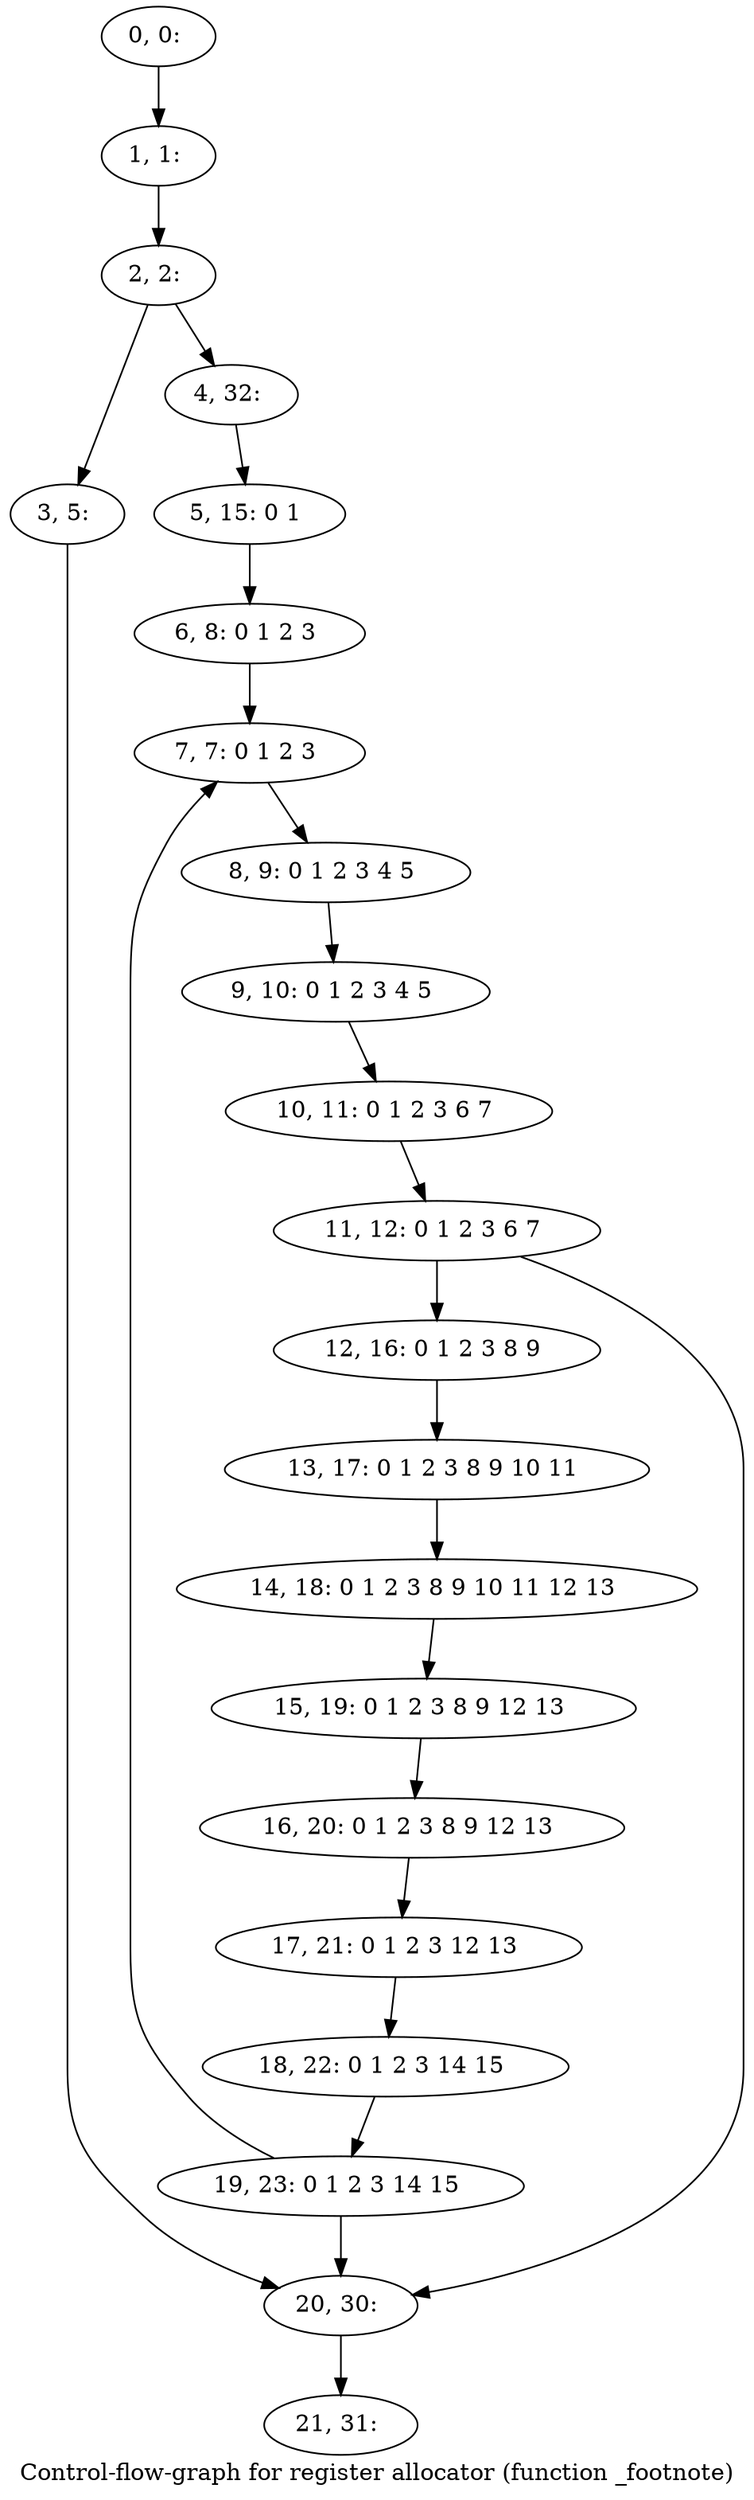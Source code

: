 digraph G {
graph [label="Control-flow-graph for register allocator (function _footnote)"]
0[label="0, 0: "];
1[label="1, 1: "];
2[label="2, 2: "];
3[label="3, 5: "];
4[label="4, 32: "];
5[label="5, 15: 0 1 "];
6[label="6, 8: 0 1 2 3 "];
7[label="7, 7: 0 1 2 3 "];
8[label="8, 9: 0 1 2 3 4 5 "];
9[label="9, 10: 0 1 2 3 4 5 "];
10[label="10, 11: 0 1 2 3 6 7 "];
11[label="11, 12: 0 1 2 3 6 7 "];
12[label="12, 16: 0 1 2 3 8 9 "];
13[label="13, 17: 0 1 2 3 8 9 10 11 "];
14[label="14, 18: 0 1 2 3 8 9 10 11 12 13 "];
15[label="15, 19: 0 1 2 3 8 9 12 13 "];
16[label="16, 20: 0 1 2 3 8 9 12 13 "];
17[label="17, 21: 0 1 2 3 12 13 "];
18[label="18, 22: 0 1 2 3 14 15 "];
19[label="19, 23: 0 1 2 3 14 15 "];
20[label="20, 30: "];
21[label="21, 31: "];
0->1 ;
1->2 ;
2->3 ;
2->4 ;
3->20 ;
4->5 ;
5->6 ;
6->7 ;
7->8 ;
8->9 ;
9->10 ;
10->11 ;
11->12 ;
11->20 ;
12->13 ;
13->14 ;
14->15 ;
15->16 ;
16->17 ;
17->18 ;
18->19 ;
19->20 ;
19->7 ;
20->21 ;
}
